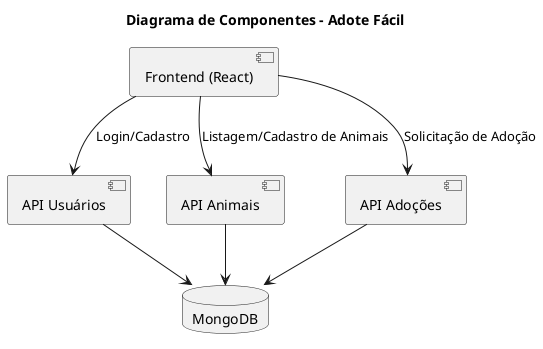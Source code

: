 @startuml
title Diagrama de Componentes - Adote Fácil

component "Frontend (React)" as Frontend
component "API Usuários" as ApiUsuarios
component "API Animais" as ApiAnimais
component "API Adoções" as ApiAdocoes
database "MongoDB" as Database

Frontend --> ApiUsuarios : Login/Cadastro
Frontend --> ApiAnimais : Listagem/Cadastro de Animais
Frontend --> ApiAdocoes : Solicitação de Adoção

ApiUsuarios --> Database
ApiAnimais --> Database
ApiAdocoes --> Database

@enduml
